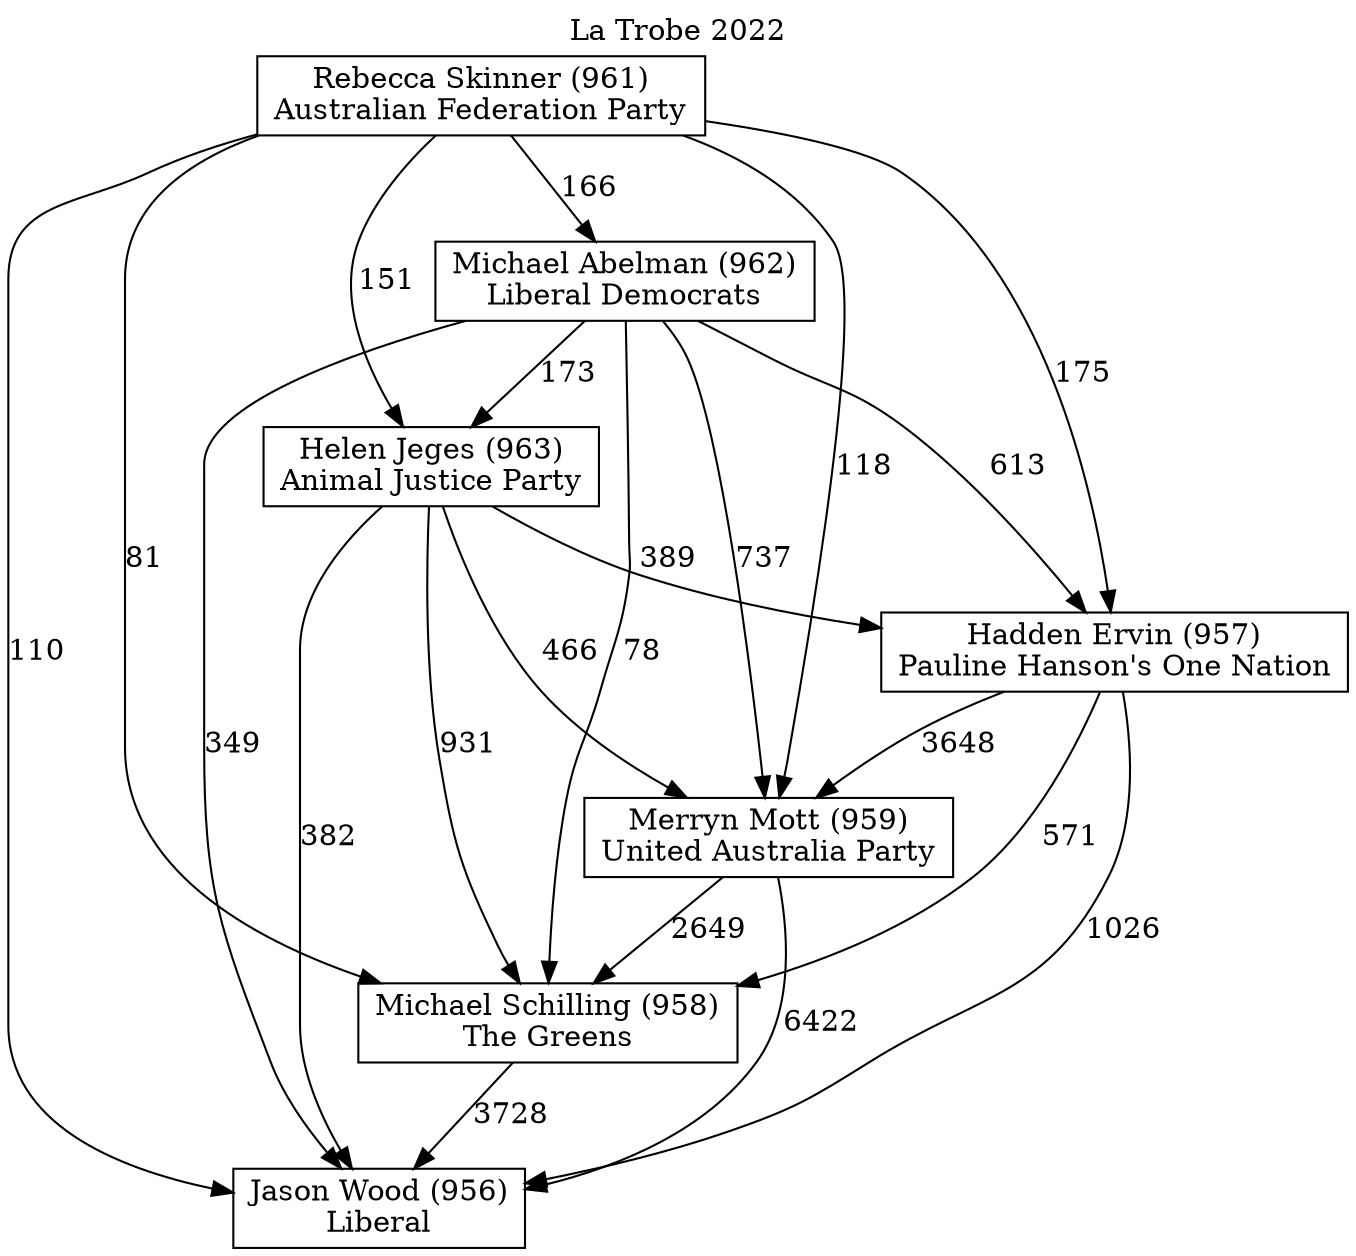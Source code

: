 // House preference flow
digraph "Jason Wood (956)_La Trobe_2022" {
	graph [label="La Trobe 2022" labelloc=t mclimit=10]
	node [shape=box]
	"Jason Wood (956)" [label="Jason Wood (956)
Liberal"]
	"Michael Schilling (958)" [label="Michael Schilling (958)
The Greens"]
	"Merryn Mott (959)" [label="Merryn Mott (959)
United Australia Party"]
	"Hadden Ervin (957)" [label="Hadden Ervin (957)
Pauline Hanson's One Nation"]
	"Helen Jeges (963)" [label="Helen Jeges (963)
Animal Justice Party"]
	"Michael Abelman (962)" [label="Michael Abelman (962)
Liberal Democrats"]
	"Rebecca Skinner (961)" [label="Rebecca Skinner (961)
Australian Federation Party"]
	"Michael Schilling (958)" -> "Jason Wood (956)" [label=3728]
	"Merryn Mott (959)" -> "Michael Schilling (958)" [label=2649]
	"Hadden Ervin (957)" -> "Merryn Mott (959)" [label=3648]
	"Helen Jeges (963)" -> "Hadden Ervin (957)" [label=389]
	"Michael Abelman (962)" -> "Helen Jeges (963)" [label=173]
	"Rebecca Skinner (961)" -> "Michael Abelman (962)" [label=166]
	"Merryn Mott (959)" -> "Jason Wood (956)" [label=6422]
	"Hadden Ervin (957)" -> "Jason Wood (956)" [label=1026]
	"Helen Jeges (963)" -> "Jason Wood (956)" [label=382]
	"Michael Abelman (962)" -> "Jason Wood (956)" [label=349]
	"Rebecca Skinner (961)" -> "Jason Wood (956)" [label=110]
	"Rebecca Skinner (961)" -> "Helen Jeges (963)" [label=151]
	"Michael Abelman (962)" -> "Hadden Ervin (957)" [label=613]
	"Rebecca Skinner (961)" -> "Hadden Ervin (957)" [label=175]
	"Helen Jeges (963)" -> "Merryn Mott (959)" [label=466]
	"Michael Abelman (962)" -> "Merryn Mott (959)" [label=737]
	"Rebecca Skinner (961)" -> "Merryn Mott (959)" [label=118]
	"Hadden Ervin (957)" -> "Michael Schilling (958)" [label=571]
	"Helen Jeges (963)" -> "Michael Schilling (958)" [label=931]
	"Michael Abelman (962)" -> "Michael Schilling (958)" [label=78]
	"Rebecca Skinner (961)" -> "Michael Schilling (958)" [label=81]
}
